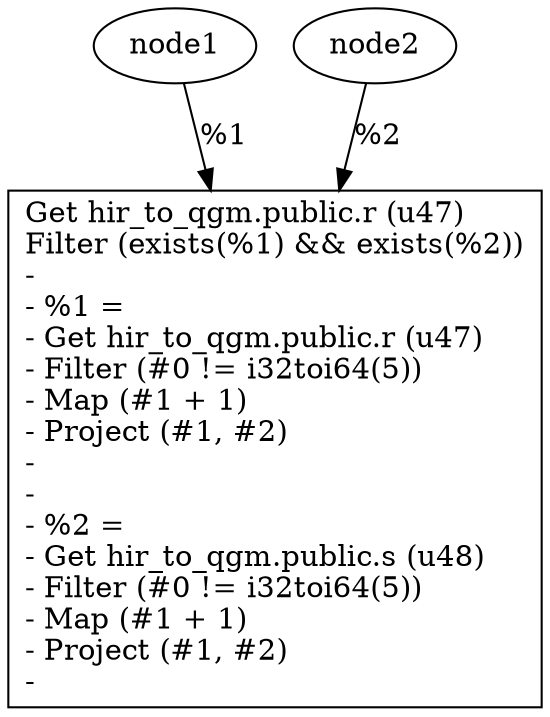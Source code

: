 digraph G {
    node0 [shape = record, label="Get hir_to_qgm.public.r (u47)\lFilter (exists(%1) && exists(%2))\l-\l- %1 =\l- Get hir_to_qgm.public.r (u47)\l- Filter (#0 != i32toi64(5))\l- Map (#1 + 1)\l- Project (#1, #2)\l-\l-\l- %2 =\l- Get hir_to_qgm.public.s (u48)\l- Filter (#0 != i32toi64(5))\l- Map (#1 + 1)\l- Project (#1, #2)\l-\l"]
    node1 -> node0 [label = "%1\l"]
    node2 -> node0 [label = "%2\l"]
}

